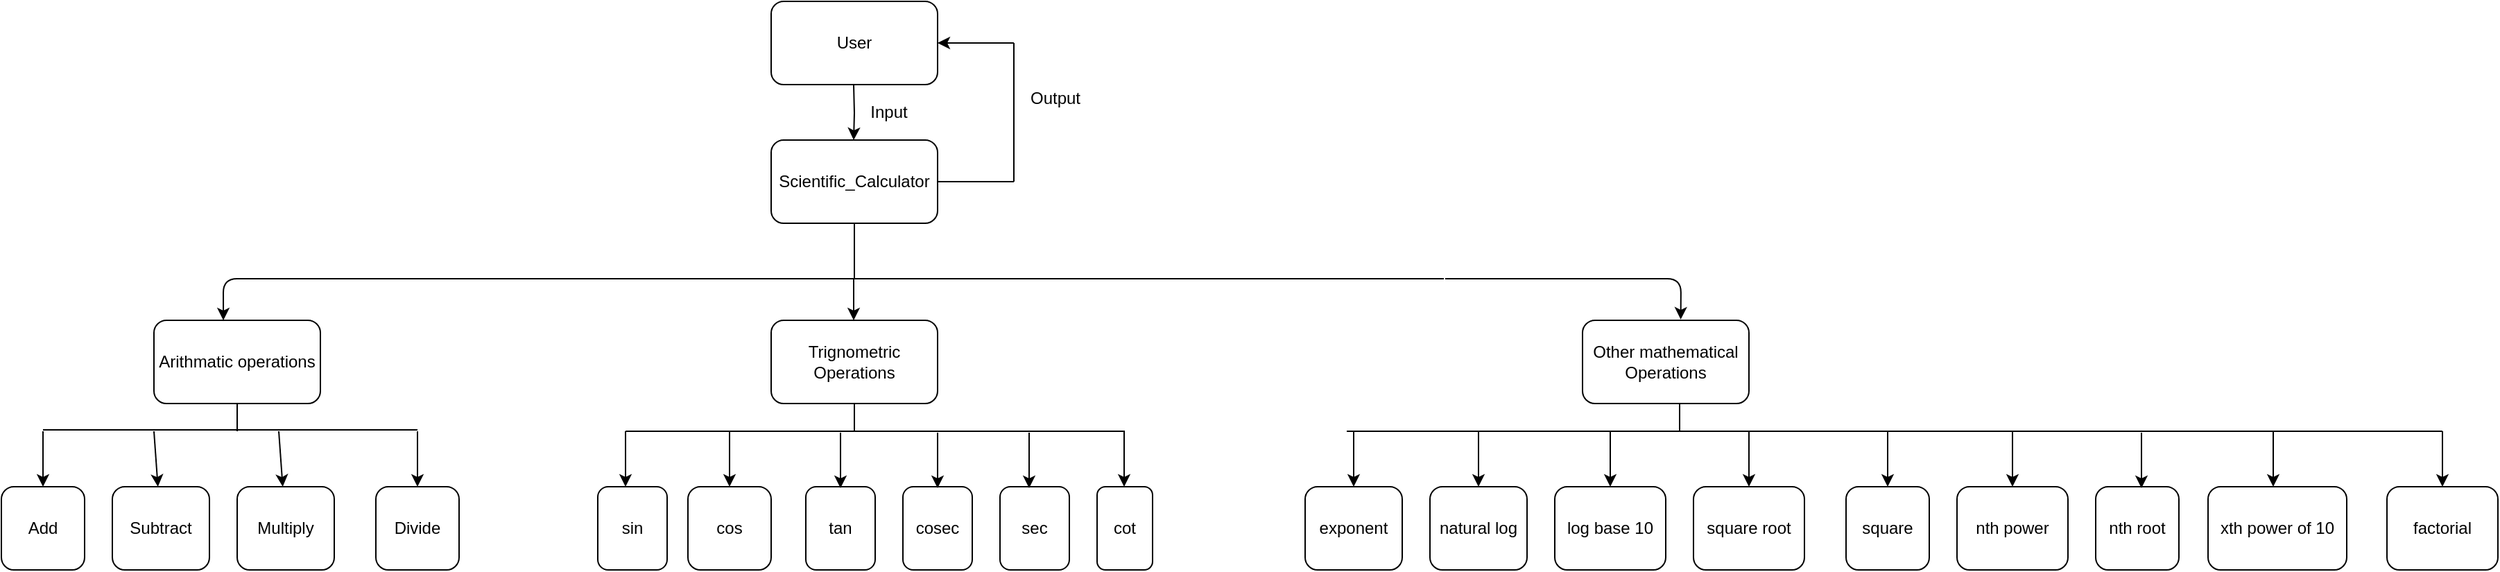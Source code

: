 <mxfile version="14.6.1" type="github">
  <diagram id="C5RBs43oDa-KdzZeNtuy" name="Page-1">
    <mxGraphModel dx="1609" dy="470" grid="1" gridSize="10" guides="1" tooltips="1" connect="1" arrows="1" fold="1" page="1" pageScale="1" pageWidth="827" pageHeight="1169" math="0" shadow="0">
      <root>
        <mxCell id="WIyWlLk6GJQsqaUBKTNV-0" />
        <mxCell id="WIyWlLk6GJQsqaUBKTNV-1" parent="WIyWlLk6GJQsqaUBKTNV-0" />
        <mxCell id="5qvXHf44OxkZj2yafT35-12" style="edgeStyle=orthogonalEdgeStyle;rounded=0;orthogonalLoop=1;jettySize=auto;html=1;" edge="1" parent="WIyWlLk6GJQsqaUBKTNV-1">
          <mxGeometry relative="1" as="geometry">
            <mxPoint x="164.5" y="180" as="targetPoint" />
            <mxPoint x="164.5" y="140" as="sourcePoint" />
          </mxGeometry>
        </mxCell>
        <mxCell id="5qvXHf44OxkZj2yafT35-13" value="Scientific_Calculator" style="rounded=1;whiteSpace=wrap;html=1;" vertex="1" parent="WIyWlLk6GJQsqaUBKTNV-1">
          <mxGeometry x="105" y="180" width="120" height="60" as="geometry" />
        </mxCell>
        <mxCell id="5qvXHf44OxkZj2yafT35-17" value="User" style="rounded=1;whiteSpace=wrap;html=1;" vertex="1" parent="WIyWlLk6GJQsqaUBKTNV-1">
          <mxGeometry x="105" y="80" width="120" height="60" as="geometry" />
        </mxCell>
        <mxCell id="5qvXHf44OxkZj2yafT35-19" value="Arithmatic operations" style="rounded=1;whiteSpace=wrap;html=1;" vertex="1" parent="WIyWlLk6GJQsqaUBKTNV-1">
          <mxGeometry x="-340" y="310" width="120" height="60" as="geometry" />
        </mxCell>
        <mxCell id="5qvXHf44OxkZj2yafT35-20" value="Trignometric Operations" style="rounded=1;whiteSpace=wrap;html=1;" vertex="1" parent="WIyWlLk6GJQsqaUBKTNV-1">
          <mxGeometry x="105" y="310" width="120" height="60" as="geometry" />
        </mxCell>
        <mxCell id="5qvXHf44OxkZj2yafT35-21" value="Other mathematical Operations" style="rounded=1;whiteSpace=wrap;html=1;" vertex="1" parent="WIyWlLk6GJQsqaUBKTNV-1">
          <mxGeometry x="690" y="310" width="120" height="60" as="geometry" />
        </mxCell>
        <mxCell id="5qvXHf44OxkZj2yafT35-28" value="" style="endArrow=none;html=1;" edge="1" parent="WIyWlLk6GJQsqaUBKTNV-1">
          <mxGeometry width="50" height="50" relative="1" as="geometry">
            <mxPoint x="360" y="280" as="sourcePoint" />
            <mxPoint x="590" y="280" as="targetPoint" />
          </mxGeometry>
        </mxCell>
        <mxCell id="5qvXHf44OxkZj2yafT35-29" value="" style="endArrow=none;html=1;" edge="1" parent="WIyWlLk6GJQsqaUBKTNV-1">
          <mxGeometry width="50" height="50" relative="1" as="geometry">
            <mxPoint x="120" y="280" as="sourcePoint" />
            <mxPoint x="360" y="280" as="targetPoint" />
          </mxGeometry>
        </mxCell>
        <mxCell id="5qvXHf44OxkZj2yafT35-30" value="" style="endArrow=classic;html=1;entryX=0.59;entryY=-0.01;entryDx=0;entryDy=0;entryPerimeter=0;" edge="1" parent="WIyWlLk6GJQsqaUBKTNV-1" target="5qvXHf44OxkZj2yafT35-21">
          <mxGeometry width="50" height="50" relative="1" as="geometry">
            <mxPoint x="591" y="280" as="sourcePoint" />
            <mxPoint x="430" y="270" as="targetPoint" />
            <Array as="points">
              <mxPoint x="761" y="280" />
            </Array>
          </mxGeometry>
        </mxCell>
        <mxCell id="5qvXHf44OxkZj2yafT35-32" value="" style="endArrow=classic;html=1;entryX=0.417;entryY=0;entryDx=0;entryDy=0;entryPerimeter=0;" edge="1" parent="WIyWlLk6GJQsqaUBKTNV-1" target="5qvXHf44OxkZj2yafT35-19">
          <mxGeometry width="50" height="50" relative="1" as="geometry">
            <mxPoint x="120" y="280" as="sourcePoint" />
            <mxPoint x="430" y="270" as="targetPoint" />
            <Array as="points">
              <mxPoint x="-290" y="280" />
            </Array>
          </mxGeometry>
        </mxCell>
        <mxCell id="5qvXHf44OxkZj2yafT35-33" value="" style="endArrow=none;html=1;entryX=0.5;entryY=1;entryDx=0;entryDy=0;" edge="1" parent="WIyWlLk6GJQsqaUBKTNV-1" target="5qvXHf44OxkZj2yafT35-13">
          <mxGeometry width="50" height="50" relative="1" as="geometry">
            <mxPoint x="165" y="280" as="sourcePoint" />
            <mxPoint x="430" y="270" as="targetPoint" />
            <Array as="points">
              <mxPoint x="165" y="280" />
            </Array>
          </mxGeometry>
        </mxCell>
        <mxCell id="5qvXHf44OxkZj2yafT35-34" value="" style="endArrow=classic;html=1;" edge="1" parent="WIyWlLk6GJQsqaUBKTNV-1">
          <mxGeometry width="50" height="50" relative="1" as="geometry">
            <mxPoint x="164.5" y="280" as="sourcePoint" />
            <mxPoint x="164.5" y="310" as="targetPoint" />
            <Array as="points" />
          </mxGeometry>
        </mxCell>
        <mxCell id="5qvXHf44OxkZj2yafT35-36" value="Input" style="text;html=1;strokeColor=none;fillColor=none;align=center;verticalAlign=middle;whiteSpace=wrap;rounded=0;" vertex="1" parent="WIyWlLk6GJQsqaUBKTNV-1">
          <mxGeometry x="170" y="150" width="40" height="20" as="geometry" />
        </mxCell>
        <mxCell id="5qvXHf44OxkZj2yafT35-37" value="Add" style="rounded=1;whiteSpace=wrap;html=1;" vertex="1" parent="WIyWlLk6GJQsqaUBKTNV-1">
          <mxGeometry x="-450" y="430" width="60" height="60" as="geometry" />
        </mxCell>
        <mxCell id="5qvXHf44OxkZj2yafT35-38" value="Subtract" style="rounded=1;whiteSpace=wrap;html=1;" vertex="1" parent="WIyWlLk6GJQsqaUBKTNV-1">
          <mxGeometry x="-370" y="430" width="70" height="60" as="geometry" />
        </mxCell>
        <mxCell id="5qvXHf44OxkZj2yafT35-39" value="Multiply" style="rounded=1;whiteSpace=wrap;html=1;" vertex="1" parent="WIyWlLk6GJQsqaUBKTNV-1">
          <mxGeometry x="-280" y="430" width="70" height="60" as="geometry" />
        </mxCell>
        <mxCell id="5qvXHf44OxkZj2yafT35-40" value="Divide" style="rounded=1;whiteSpace=wrap;html=1;" vertex="1" parent="WIyWlLk6GJQsqaUBKTNV-1">
          <mxGeometry x="-180" y="430" width="60" height="60" as="geometry" />
        </mxCell>
        <mxCell id="5qvXHf44OxkZj2yafT35-44" value="sin" style="rounded=1;whiteSpace=wrap;html=1;" vertex="1" parent="WIyWlLk6GJQsqaUBKTNV-1">
          <mxGeometry x="-20" y="430" width="50" height="60" as="geometry" />
        </mxCell>
        <mxCell id="5qvXHf44OxkZj2yafT35-45" value="cos" style="rounded=1;whiteSpace=wrap;html=1;" vertex="1" parent="WIyWlLk6GJQsqaUBKTNV-1">
          <mxGeometry x="45" y="430" width="60" height="60" as="geometry" />
        </mxCell>
        <mxCell id="5qvXHf44OxkZj2yafT35-46" value="tan" style="rounded=1;whiteSpace=wrap;html=1;" vertex="1" parent="WIyWlLk6GJQsqaUBKTNV-1">
          <mxGeometry x="130" y="430" width="50" height="60" as="geometry" />
        </mxCell>
        <mxCell id="5qvXHf44OxkZj2yafT35-47" value="cosec" style="rounded=1;whiteSpace=wrap;html=1;" vertex="1" parent="WIyWlLk6GJQsqaUBKTNV-1">
          <mxGeometry x="200" y="430" width="50" height="60" as="geometry" />
        </mxCell>
        <mxCell id="5qvXHf44OxkZj2yafT35-48" value="sec" style="rounded=1;whiteSpace=wrap;html=1;" vertex="1" parent="WIyWlLk6GJQsqaUBKTNV-1">
          <mxGeometry x="270" y="430" width="50" height="60" as="geometry" />
        </mxCell>
        <mxCell id="5qvXHf44OxkZj2yafT35-49" value="cot" style="rounded=1;whiteSpace=wrap;html=1;" vertex="1" parent="WIyWlLk6GJQsqaUBKTNV-1">
          <mxGeometry x="340" y="430" width="40" height="60" as="geometry" />
        </mxCell>
        <mxCell id="5qvXHf44OxkZj2yafT35-51" value="exponent" style="rounded=1;whiteSpace=wrap;html=1;" vertex="1" parent="WIyWlLk6GJQsqaUBKTNV-1">
          <mxGeometry x="490" y="430" width="70" height="60" as="geometry" />
        </mxCell>
        <mxCell id="5qvXHf44OxkZj2yafT35-53" value="natural log" style="rounded=1;whiteSpace=wrap;html=1;" vertex="1" parent="WIyWlLk6GJQsqaUBKTNV-1">
          <mxGeometry x="580" y="430" width="70" height="60" as="geometry" />
        </mxCell>
        <mxCell id="5qvXHf44OxkZj2yafT35-54" value="log base 10" style="rounded=1;whiteSpace=wrap;html=1;" vertex="1" parent="WIyWlLk6GJQsqaUBKTNV-1">
          <mxGeometry x="670" y="430" width="80" height="60" as="geometry" />
        </mxCell>
        <mxCell id="5qvXHf44OxkZj2yafT35-55" value="square root" style="rounded=1;whiteSpace=wrap;html=1;" vertex="1" parent="WIyWlLk6GJQsqaUBKTNV-1">
          <mxGeometry x="770" y="430" width="80" height="60" as="geometry" />
        </mxCell>
        <mxCell id="5qvXHf44OxkZj2yafT35-56" value="square" style="rounded=1;whiteSpace=wrap;html=1;" vertex="1" parent="WIyWlLk6GJQsqaUBKTNV-1">
          <mxGeometry x="880" y="430" width="60" height="60" as="geometry" />
        </mxCell>
        <mxCell id="5qvXHf44OxkZj2yafT35-57" value="nth power" style="rounded=1;whiteSpace=wrap;html=1;" vertex="1" parent="WIyWlLk6GJQsqaUBKTNV-1">
          <mxGeometry x="960" y="430" width="80" height="60" as="geometry" />
        </mxCell>
        <mxCell id="5qvXHf44OxkZj2yafT35-58" value="nth root" style="rounded=1;whiteSpace=wrap;html=1;" vertex="1" parent="WIyWlLk6GJQsqaUBKTNV-1">
          <mxGeometry x="1060" y="430" width="60" height="60" as="geometry" />
        </mxCell>
        <mxCell id="5qvXHf44OxkZj2yafT35-59" value="xth power of 10" style="rounded=1;whiteSpace=wrap;html=1;" vertex="1" parent="WIyWlLk6GJQsqaUBKTNV-1">
          <mxGeometry x="1141" y="430" width="100" height="60" as="geometry" />
        </mxCell>
        <mxCell id="5qvXHf44OxkZj2yafT35-60" value="factorial" style="rounded=1;whiteSpace=wrap;html=1;" vertex="1" parent="WIyWlLk6GJQsqaUBKTNV-1">
          <mxGeometry x="1270" y="430" width="80" height="60" as="geometry" />
        </mxCell>
        <mxCell id="5qvXHf44OxkZj2yafT35-61" value="" style="endArrow=none;html=1;" edge="1" parent="WIyWlLk6GJQsqaUBKTNV-1">
          <mxGeometry width="50" height="50" relative="1" as="geometry">
            <mxPoint x="760" y="370" as="sourcePoint" />
            <mxPoint x="760" y="390" as="targetPoint" />
          </mxGeometry>
        </mxCell>
        <mxCell id="5qvXHf44OxkZj2yafT35-62" value="" style="endArrow=none;html=1;" edge="1" parent="WIyWlLk6GJQsqaUBKTNV-1">
          <mxGeometry width="50" height="50" relative="1" as="geometry">
            <mxPoint x="760" y="390" as="sourcePoint" />
            <mxPoint x="1310" y="390" as="targetPoint" />
          </mxGeometry>
        </mxCell>
        <mxCell id="5qvXHf44OxkZj2yafT35-63" value="" style="endArrow=none;html=1;" edge="1" parent="WIyWlLk6GJQsqaUBKTNV-1">
          <mxGeometry width="50" height="50" relative="1" as="geometry">
            <mxPoint x="520" y="390" as="sourcePoint" />
            <mxPoint x="770" y="390" as="targetPoint" />
          </mxGeometry>
        </mxCell>
        <mxCell id="5qvXHf44OxkZj2yafT35-64" value="" style="endArrow=none;html=1;" edge="1" parent="WIyWlLk6GJQsqaUBKTNV-1">
          <mxGeometry width="50" height="50" relative="1" as="geometry">
            <mxPoint y="390" as="sourcePoint" />
            <mxPoint x="360" y="390" as="targetPoint" />
          </mxGeometry>
        </mxCell>
        <mxCell id="5qvXHf44OxkZj2yafT35-65" value="" style="endArrow=none;html=1;entryX=0.5;entryY=1;entryDx=0;entryDy=0;" edge="1" parent="WIyWlLk6GJQsqaUBKTNV-1" target="5qvXHf44OxkZj2yafT35-20">
          <mxGeometry width="50" height="50" relative="1" as="geometry">
            <mxPoint x="165" y="390" as="sourcePoint" />
            <mxPoint x="100" y="320" as="targetPoint" />
          </mxGeometry>
        </mxCell>
        <mxCell id="5qvXHf44OxkZj2yafT35-66" value="" style="endArrow=none;html=1;entryX=0.5;entryY=1;entryDx=0;entryDy=0;" edge="1" parent="WIyWlLk6GJQsqaUBKTNV-1" target="5qvXHf44OxkZj2yafT35-19">
          <mxGeometry width="50" height="50" relative="1" as="geometry">
            <mxPoint x="-280" y="390" as="sourcePoint" />
            <mxPoint x="-100" y="320" as="targetPoint" />
          </mxGeometry>
        </mxCell>
        <mxCell id="5qvXHf44OxkZj2yafT35-67" value="" style="endArrow=none;html=1;" edge="1" parent="WIyWlLk6GJQsqaUBKTNV-1">
          <mxGeometry width="50" height="50" relative="1" as="geometry">
            <mxPoint x="-420" y="389" as="sourcePoint" />
            <mxPoint x="-150" y="389" as="targetPoint" />
          </mxGeometry>
        </mxCell>
        <mxCell id="5qvXHf44OxkZj2yafT35-68" value="" style="endArrow=classic;html=1;entryX=0.5;entryY=0;entryDx=0;entryDy=0;" edge="1" parent="WIyWlLk6GJQsqaUBKTNV-1" target="5qvXHf44OxkZj2yafT35-37">
          <mxGeometry width="50" height="50" relative="1" as="geometry">
            <mxPoint x="-420" y="390" as="sourcePoint" />
            <mxPoint x="-100" y="410" as="targetPoint" />
          </mxGeometry>
        </mxCell>
        <mxCell id="5qvXHf44OxkZj2yafT35-76" value="" style="endArrow=classic;html=1;entryX=0.5;entryY=0;entryDx=0;entryDy=0;" edge="1" parent="WIyWlLk6GJQsqaUBKTNV-1" target="5qvXHf44OxkZj2yafT35-40">
          <mxGeometry width="50" height="50" relative="1" as="geometry">
            <mxPoint x="-150" y="390" as="sourcePoint" />
            <mxPoint x="-100" y="410" as="targetPoint" />
          </mxGeometry>
        </mxCell>
        <mxCell id="5qvXHf44OxkZj2yafT35-77" value="" style="endArrow=classic;html=1;" edge="1" parent="WIyWlLk6GJQsqaUBKTNV-1" target="5qvXHf44OxkZj2yafT35-39">
          <mxGeometry width="50" height="50" relative="1" as="geometry">
            <mxPoint x="-250" y="390" as="sourcePoint" />
            <mxPoint x="-100" y="410" as="targetPoint" />
          </mxGeometry>
        </mxCell>
        <mxCell id="5qvXHf44OxkZj2yafT35-78" value="" style="endArrow=classic;html=1;" edge="1" parent="WIyWlLk6GJQsqaUBKTNV-1" target="5qvXHf44OxkZj2yafT35-38">
          <mxGeometry width="50" height="50" relative="1" as="geometry">
            <mxPoint x="-340" y="390" as="sourcePoint" />
            <mxPoint x="-100" y="410" as="targetPoint" />
          </mxGeometry>
        </mxCell>
        <mxCell id="5qvXHf44OxkZj2yafT35-79" value="" style="endArrow=classic;html=1;" edge="1" parent="WIyWlLk6GJQsqaUBKTNV-1">
          <mxGeometry width="50" height="50" relative="1" as="geometry">
            <mxPoint y="390" as="sourcePoint" />
            <mxPoint y="430" as="targetPoint" />
          </mxGeometry>
        </mxCell>
        <mxCell id="5qvXHf44OxkZj2yafT35-81" value="" style="endArrow=classic;html=1;" edge="1" parent="WIyWlLk6GJQsqaUBKTNV-1">
          <mxGeometry width="50" height="50" relative="1" as="geometry">
            <mxPoint x="359.5" y="390" as="sourcePoint" />
            <mxPoint x="359.5" y="430" as="targetPoint" />
          </mxGeometry>
        </mxCell>
        <mxCell id="5qvXHf44OxkZj2yafT35-83" value="" style="endArrow=classic;html=1;entryX=0.5;entryY=0;entryDx=0;entryDy=0;" edge="1" parent="WIyWlLk6GJQsqaUBKTNV-1" target="5qvXHf44OxkZj2yafT35-45">
          <mxGeometry width="50" height="50" relative="1" as="geometry">
            <mxPoint x="75" y="390" as="sourcePoint" />
            <mxPoint x="100" y="410" as="targetPoint" />
          </mxGeometry>
        </mxCell>
        <mxCell id="5qvXHf44OxkZj2yafT35-86" value="" style="endArrow=classic;html=1;entryX=0.5;entryY=0;entryDx=0;entryDy=0;" edge="1" parent="WIyWlLk6GJQsqaUBKTNV-1">
          <mxGeometry width="50" height="50" relative="1" as="geometry">
            <mxPoint x="155" y="391" as="sourcePoint" />
            <mxPoint x="155" y="431" as="targetPoint" />
          </mxGeometry>
        </mxCell>
        <mxCell id="5qvXHf44OxkZj2yafT35-87" value="" style="endArrow=classic;html=1;entryX=0.5;entryY=0;entryDx=0;entryDy=0;" edge="1" parent="WIyWlLk6GJQsqaUBKTNV-1">
          <mxGeometry width="50" height="50" relative="1" as="geometry">
            <mxPoint x="225" y="391" as="sourcePoint" />
            <mxPoint x="225" y="431" as="targetPoint" />
          </mxGeometry>
        </mxCell>
        <mxCell id="5qvXHf44OxkZj2yafT35-88" value="" style="endArrow=classic;html=1;entryX=0.5;entryY=0;entryDx=0;entryDy=0;" edge="1" parent="WIyWlLk6GJQsqaUBKTNV-1">
          <mxGeometry width="50" height="50" relative="1" as="geometry">
            <mxPoint x="291" y="391" as="sourcePoint" />
            <mxPoint x="291" y="431" as="targetPoint" />
          </mxGeometry>
        </mxCell>
        <mxCell id="5qvXHf44OxkZj2yafT35-91" value="" style="endArrow=classic;html=1;entryX=0.5;entryY=0;entryDx=0;entryDy=0;" edge="1" parent="WIyWlLk6GJQsqaUBKTNV-1" target="5qvXHf44OxkZj2yafT35-60">
          <mxGeometry width="50" height="50" relative="1" as="geometry">
            <mxPoint x="1310" y="390" as="sourcePoint" />
            <mxPoint x="1200" y="410" as="targetPoint" />
          </mxGeometry>
        </mxCell>
        <mxCell id="5qvXHf44OxkZj2yafT35-92" value="" style="endArrow=classic;html=1;entryX=0.5;entryY=0;entryDx=0;entryDy=0;" edge="1" parent="WIyWlLk6GJQsqaUBKTNV-1">
          <mxGeometry width="50" height="50" relative="1" as="geometry">
            <mxPoint x="1188" y="390" as="sourcePoint" />
            <mxPoint x="1188" y="430" as="targetPoint" />
          </mxGeometry>
        </mxCell>
        <mxCell id="5qvXHf44OxkZj2yafT35-93" value="" style="endArrow=classic;html=1;entryX=0.5;entryY=0;entryDx=0;entryDy=0;" edge="1" parent="WIyWlLk6GJQsqaUBKTNV-1">
          <mxGeometry width="50" height="50" relative="1" as="geometry">
            <mxPoint x="1093" y="391" as="sourcePoint" />
            <mxPoint x="1093" y="431" as="targetPoint" />
          </mxGeometry>
        </mxCell>
        <mxCell id="5qvXHf44OxkZj2yafT35-94" value="" style="endArrow=classic;html=1;entryX=0.5;entryY=0;entryDx=0;entryDy=0;" edge="1" parent="WIyWlLk6GJQsqaUBKTNV-1" target="5qvXHf44OxkZj2yafT35-57">
          <mxGeometry width="50" height="50" relative="1" as="geometry">
            <mxPoint x="1000" y="390" as="sourcePoint" />
            <mxPoint x="1000" y="410" as="targetPoint" />
          </mxGeometry>
        </mxCell>
        <mxCell id="5qvXHf44OxkZj2yafT35-95" value="" style="endArrow=classic;html=1;entryX=0.5;entryY=0;entryDx=0;entryDy=0;" edge="1" parent="WIyWlLk6GJQsqaUBKTNV-1" target="5qvXHf44OxkZj2yafT35-56">
          <mxGeometry width="50" height="50" relative="1" as="geometry">
            <mxPoint x="910" y="390" as="sourcePoint" />
            <mxPoint x="1000" y="410" as="targetPoint" />
          </mxGeometry>
        </mxCell>
        <mxCell id="5qvXHf44OxkZj2yafT35-96" value="" style="endArrow=classic;html=1;entryX=0.5;entryY=0;entryDx=0;entryDy=0;" edge="1" parent="WIyWlLk6GJQsqaUBKTNV-1" target="5qvXHf44OxkZj2yafT35-55">
          <mxGeometry width="50" height="50" relative="1" as="geometry">
            <mxPoint x="810" y="390" as="sourcePoint" />
            <mxPoint x="1000" y="410" as="targetPoint" />
          </mxGeometry>
        </mxCell>
        <mxCell id="5qvXHf44OxkZj2yafT35-98" value="" style="endArrow=classic;html=1;entryX=0.5;entryY=0;entryDx=0;entryDy=0;" edge="1" parent="WIyWlLk6GJQsqaUBKTNV-1" target="5qvXHf44OxkZj2yafT35-54">
          <mxGeometry width="50" height="50" relative="1" as="geometry">
            <mxPoint x="710" y="390" as="sourcePoint" />
            <mxPoint x="660" y="410" as="targetPoint" />
          </mxGeometry>
        </mxCell>
        <mxCell id="5qvXHf44OxkZj2yafT35-99" value="" style="endArrow=classic;html=1;entryX=0.5;entryY=0;entryDx=0;entryDy=0;" edge="1" parent="WIyWlLk6GJQsqaUBKTNV-1" target="5qvXHf44OxkZj2yafT35-53">
          <mxGeometry width="50" height="50" relative="1" as="geometry">
            <mxPoint x="615" y="390" as="sourcePoint" />
            <mxPoint x="660" y="410" as="targetPoint" />
          </mxGeometry>
        </mxCell>
        <mxCell id="5qvXHf44OxkZj2yafT35-101" value="" style="endArrow=classic;html=1;entryX=0.5;entryY=0;entryDx=0;entryDy=0;" edge="1" parent="WIyWlLk6GJQsqaUBKTNV-1" target="5qvXHf44OxkZj2yafT35-51">
          <mxGeometry width="50" height="50" relative="1" as="geometry">
            <mxPoint x="525" y="390" as="sourcePoint" />
            <mxPoint x="660" y="410" as="targetPoint" />
          </mxGeometry>
        </mxCell>
        <mxCell id="5qvXHf44OxkZj2yafT35-102" value="" style="endArrow=none;html=1;exitX=1;exitY=0.5;exitDx=0;exitDy=0;" edge="1" parent="WIyWlLk6GJQsqaUBKTNV-1" source="5qvXHf44OxkZj2yafT35-13">
          <mxGeometry width="50" height="50" relative="1" as="geometry">
            <mxPoint x="50" y="80" as="sourcePoint" />
            <mxPoint x="280" y="210" as="targetPoint" />
          </mxGeometry>
        </mxCell>
        <mxCell id="5qvXHf44OxkZj2yafT35-103" value="" style="endArrow=none;html=1;" edge="1" parent="WIyWlLk6GJQsqaUBKTNV-1">
          <mxGeometry width="50" height="50" relative="1" as="geometry">
            <mxPoint x="280" y="210" as="sourcePoint" />
            <mxPoint x="280" y="110" as="targetPoint" />
          </mxGeometry>
        </mxCell>
        <mxCell id="5qvXHf44OxkZj2yafT35-104" value="" style="endArrow=classic;html=1;entryX=1;entryY=0.5;entryDx=0;entryDy=0;" edge="1" parent="WIyWlLk6GJQsqaUBKTNV-1" target="5qvXHf44OxkZj2yafT35-17">
          <mxGeometry width="50" height="50" relative="1" as="geometry">
            <mxPoint x="280" y="110" as="sourcePoint" />
            <mxPoint x="100" y="30" as="targetPoint" />
          </mxGeometry>
        </mxCell>
        <mxCell id="5qvXHf44OxkZj2yafT35-105" value="Output" style="text;html=1;strokeColor=none;fillColor=none;align=center;verticalAlign=middle;whiteSpace=wrap;rounded=0;" vertex="1" parent="WIyWlLk6GJQsqaUBKTNV-1">
          <mxGeometry x="290" y="140" width="40" height="20" as="geometry" />
        </mxCell>
      </root>
    </mxGraphModel>
  </diagram>
</mxfile>
